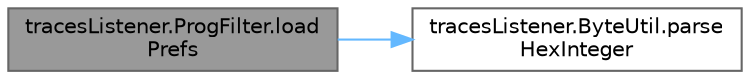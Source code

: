 digraph "tracesListener.ProgFilter.loadPrefs"
{
 // LATEX_PDF_SIZE
  bgcolor="transparent";
  edge [fontname=Helvetica,fontsize=10,labelfontname=Helvetica,labelfontsize=10];
  node [fontname=Helvetica,fontsize=10,shape=box,height=0.2,width=0.4];
  rankdir="LR";
  Node1 [id="Node000001",label="tracesListener.ProgFilter.load\lPrefs",height=0.2,width=0.4,color="gray40", fillcolor="grey60", style="filled", fontcolor="black",tooltip=" "];
  Node1 -> Node2 [id="edge1_Node000001_Node000002",color="steelblue1",style="solid",tooltip=" "];
  Node2 [id="Node000002",label="tracesListener.ByteUtil.parse\lHexInteger",height=0.2,width=0.4,color="grey40", fillcolor="white", style="filled",URL="$classtraces_listener_1_1_byte_util.html#a6b6b3da725ee4a3d40a2e0e9533fcb2d",tooltip=" "];
}
